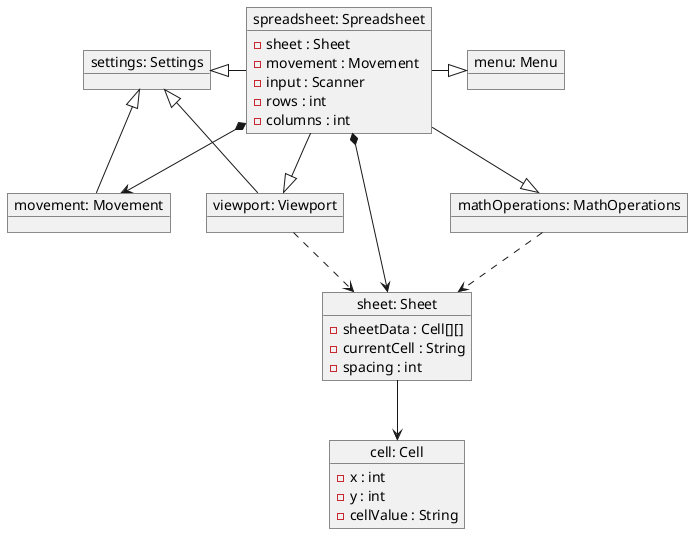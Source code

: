 @startuml

object "spreadsheet: Spreadsheet" as spreadsheet {
    - sheet : Sheet
    - movement : Movement
    - input : Scanner
    - rows : int
    - columns : int
}

object "cell: Cell" as cell {
    - x : int
    - y : int
    - cellValue : String
}

object "mathOperations: MathOperations" as mathOperations

object "menu: Menu" as menu

object "movement: Movement" as movement

object "settings: Settings" as settings

object "sheet: Sheet" as sheet {
    - sheetData : Cell[][]
    - currentCell : String
    - spacing : int
}

object "viewport: Viewport" as viewport

spreadsheet *-d-> sheet
spreadsheet *--> movement
spreadsheet -l-|> settings
spreadsheet --|> viewport
spreadsheet --|> mathOperations
spreadsheet -r-|> menu
movement --|> settings
viewport ..> sheet
viewport -|> settings
mathOperations ..> sheet
sheet -d-> cell

@enduml